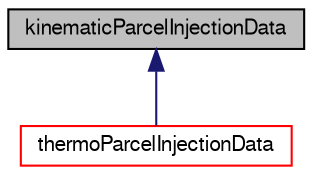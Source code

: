 digraph "kinematicParcelInjectionData"
{
  bgcolor="transparent";
  edge [fontname="FreeSans",fontsize="10",labelfontname="FreeSans",labelfontsize="10"];
  node [fontname="FreeSans",fontsize="10",shape=record];
  Node0 [label="kinematicParcelInjectionData",height=0.2,width=0.4,color="black", fillcolor="grey75", style="filled", fontcolor="black"];
  Node0 -> Node1 [dir="back",color="midnightblue",fontsize="10",style="solid",fontname="FreeSans"];
  Node1 [label="thermoParcelInjectionData",height=0.2,width=0.4,color="red",URL="$a24370.html",tooltip="Container class to provide injection data for thermodynamic parcels. "];
}
